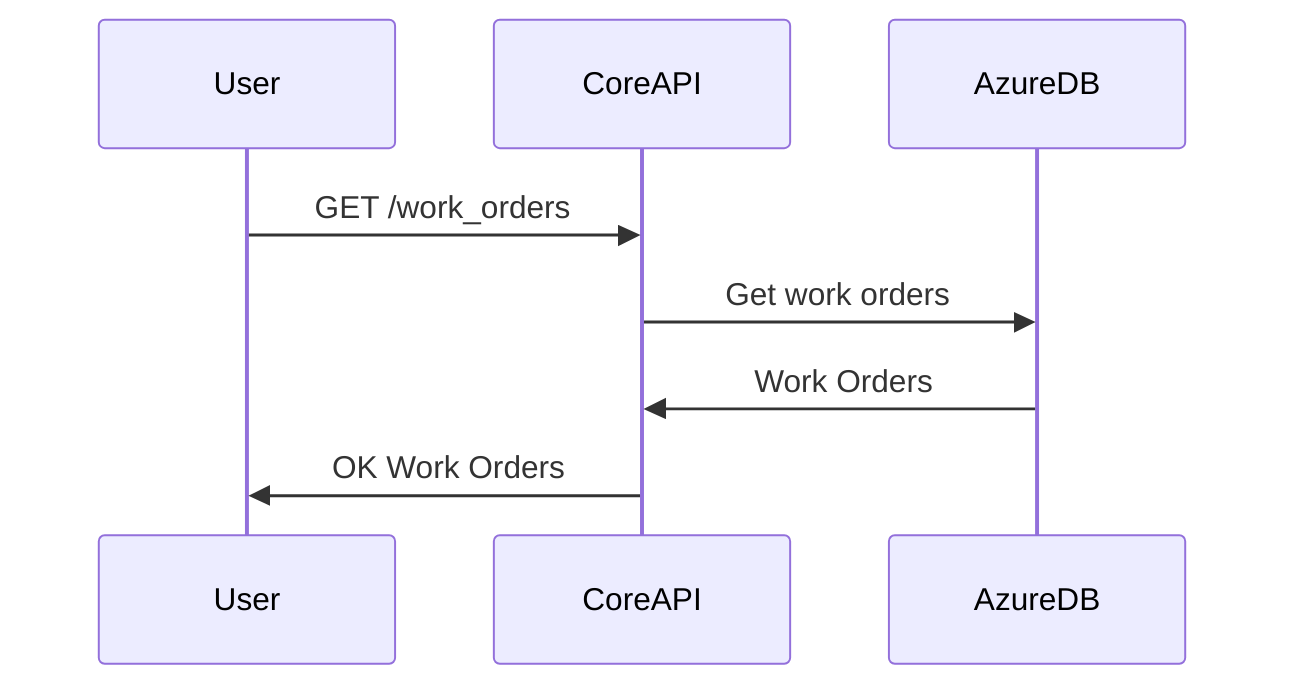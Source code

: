 sequenceDiagram
    participant User
    participant CoreAPI
    participant AzureDB

    User->>CoreAPI: GET /work_orders
    CoreAPI->>AzureDB: Get work orders
    AzureDB->>CoreAPI: Work Orders
    CoreAPI->>User: OK Work Orders